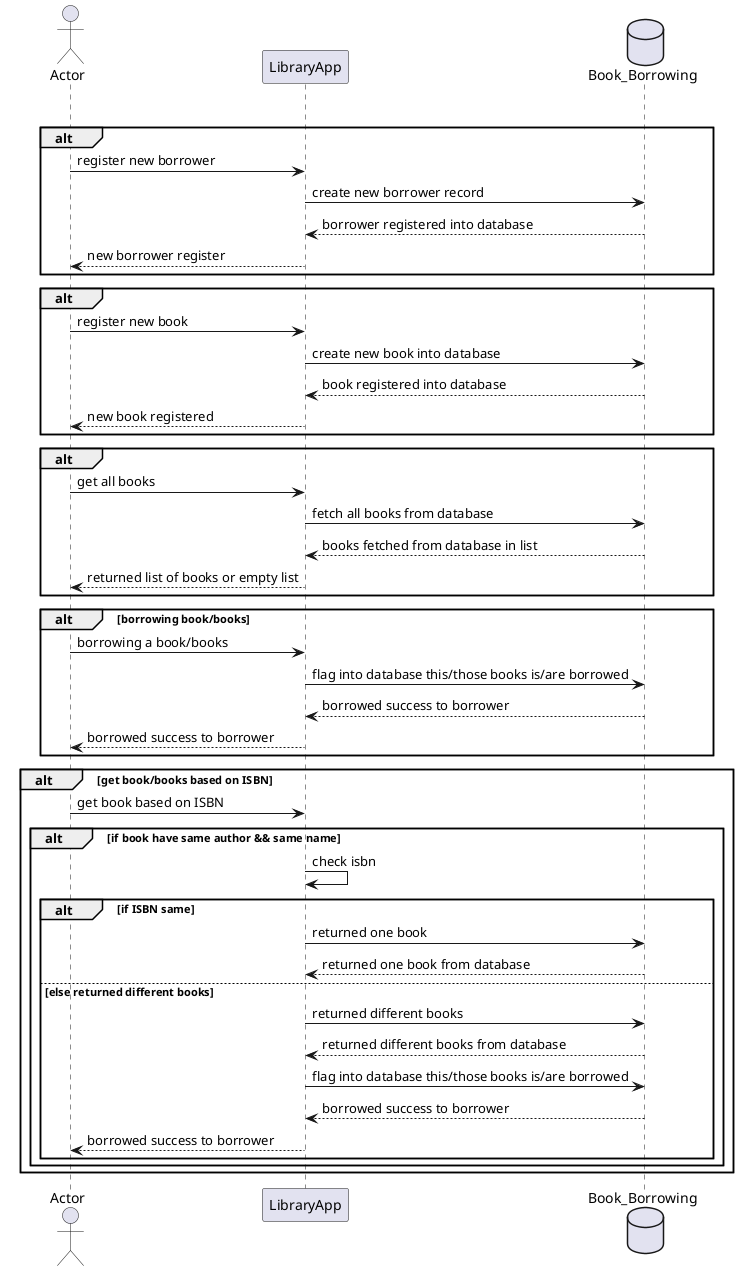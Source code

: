 @startuml

actor       Actor       as actor
participant LibraryApp  as libApp
database    Book_Borrowing    as book_borrowing

group scope
alt
actor->libApp: register new borrower
libApp->book_borrowing: create new borrower record
book_borrowing-->libApp: borrower registered into database
libApp-->actor: new borrower register
end alt

alt
actor->libApp: register new book
libApp->book_borrowing: create new book into database
book_borrowing-->libApp: book registered into database
libApp-->actor: new book registered
end alt

alt
actor->libApp: get all books
libApp->book_borrowing: fetch all books from database
book_borrowing-->libApp: books fetched from database in list
libApp-->actor: returned list of books or empty list
end alt

alt borrowing book/books
actor->libApp: borrowing a book/books
libApp->book_borrowing: flag into database this/those books is/are borrowed
book_borrowing-->libApp: borrowed success to borrower
libApp-->actor: borrowed success to borrower
end alt

alt get book/books based on ISBN
actor->libApp: get book based on ISBN
alt if book have same author && same name
libApp->libApp: check isbn
alt if ISBN same
libApp->book_borrowing: returned one book
book_borrowing-->libApp: returned one book from database

else else returned different books
libApp->book_borrowing: returned different books
book_borrowing--> libApp: returned different books from database

libApp->book_borrowing: flag into database this/those books is/are borrowed
book_borrowing-->libApp: borrowed success to borrower
libApp-->actor: borrowed success to borrower
end alt

end alt

end group
@enduml
